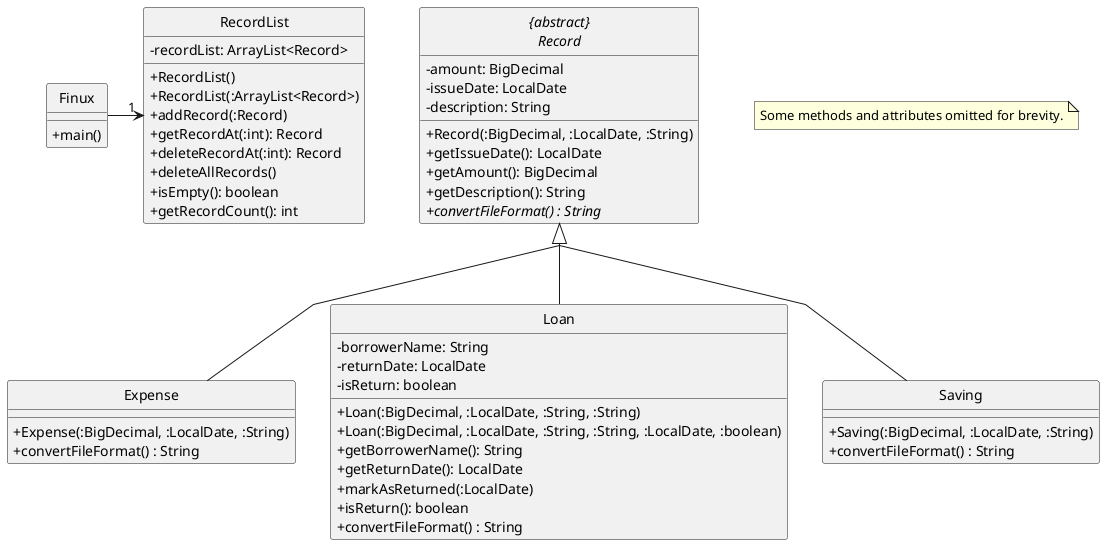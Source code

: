 @startuml
skinparam classAttributeIconSize 0
hide circle

class RecordList {
    -recordList: ArrayList<Record>
    +RecordList()
    +RecordList(:ArrayList<Record>)
    +addRecord(:Record)
    +getRecordAt(:int): Record
    +deleteRecordAt(:int): Record
    +deleteAllRecords()
    +isEmpty(): boolean
    +getRecordCount(): int
}

abstract class "{abstract}\nRecord" as Record {
    -amount: BigDecimal
    -issueDate: LocalDate
    -description: String
    +Record(:BigDecimal, :LocalDate, :String)
    +getIssueDate(): LocalDate
    +getAmount(): BigDecimal
    +getDescription(): String
    {abstract} +convertFileFormat() : String
}

class Expense {
    +Expense(:BigDecimal, :LocalDate, :String)
    +convertFileFormat() : String
}

class Loan {
    -borrowerName: String
    -returnDate: LocalDate
    -isReturn: boolean
    +Loan(:BigDecimal, :LocalDate, :String, :String)
    +Loan(:BigDecimal, :LocalDate, :String, :String, :LocalDate, :boolean)
    +getBorrowerName(): String
    +getReturnDate(): LocalDate
    +markAsReturned(:LocalDate)
    +isReturn(): boolean
    +convertFileFormat() : String
}

class Saving {
    +Saving(:BigDecimal, :LocalDate, :String)
    +convertFileFormat() : String
}

class Finux {
    +main()
}

Finux -> "1"RecordList

skinparam linetype polyline
skinparam groupInheritance 3

Record <|-- Expense
Record <|-- Saving
Record <|-- Loan

note "Some methods and attributes omitted for brevity." as N1


@enduml